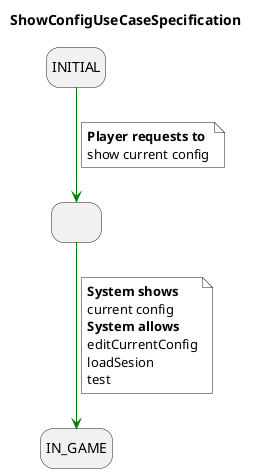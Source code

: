 @startuml ShowConfigUseCaseSpecification
title ShowConfigUseCaseSpecification
skinparam NoteBackgroundColor white
hide empty description
state INITIAL
state showConfig as " "
state IN_GAME

INITIAL-[#green]-> showConfig
note on link #white
  <b>Player requests to
  show current config
end note

showConfig -[#green]-> IN_GAME
note on link #white
  <b>System shows
  current config
  <b>System allows
  editCurrentConfig
  loadSesion
  test
end note
@enduml
